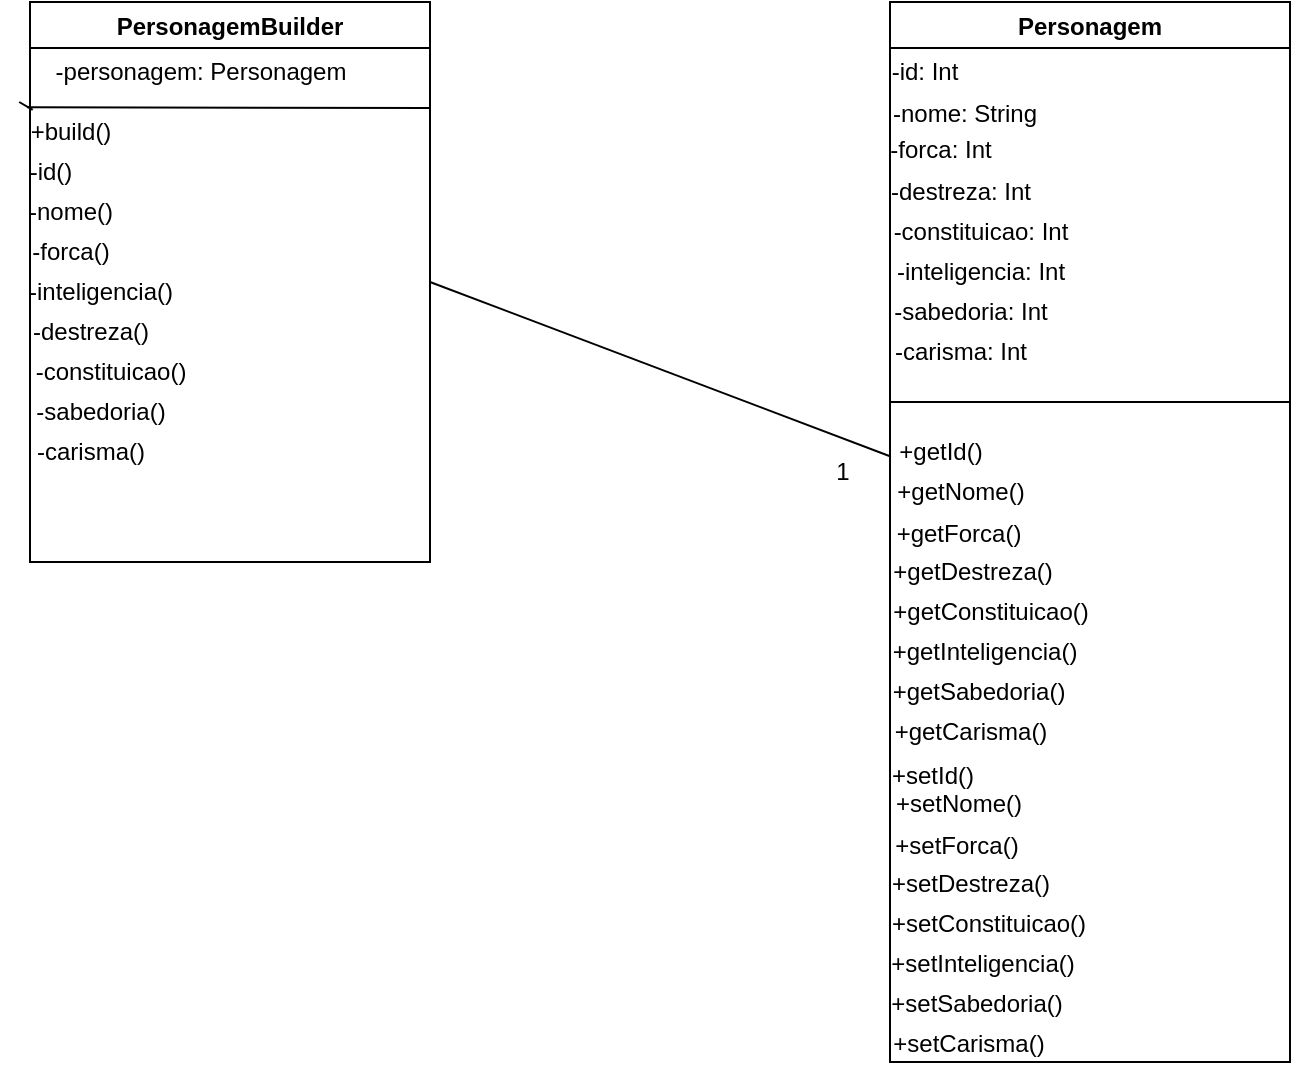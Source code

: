 <mxfile>
    <diagram id="JuBVkQanY2CeFXd4BMPf" name="Page-1">
        <mxGraphModel dx="850" dy="686" grid="1" gridSize="10" guides="1" tooltips="1" connect="1" arrows="1" fold="1" page="1" pageScale="1" pageWidth="850" pageHeight="1100" math="0" shadow="0">
            <root>
                <mxCell id="0"/>
                <mxCell id="1" parent="0"/>
                <mxCell id="2" value="PersonagemBuilder" style="swimlane;" vertex="1" parent="1">
                    <mxGeometry x="200" y="130" width="200" height="280" as="geometry"/>
                </mxCell>
                <mxCell id="3" value="-personagem: Personagem" style="text;html=1;align=center;verticalAlign=middle;resizable=0;points=[];autosize=1;strokeColor=none;fillColor=none;" vertex="1" parent="2">
                    <mxGeometry y="20" width="170" height="30" as="geometry"/>
                </mxCell>
                <mxCell id="7" value="-id()" style="text;html=1;align=center;verticalAlign=middle;resizable=0;points=[];autosize=1;strokeColor=none;fillColor=none;" vertex="1" parent="2">
                    <mxGeometry x="-10" y="70" width="40" height="30" as="geometry"/>
                </mxCell>
                <mxCell id="9" value="-nome()" style="text;html=1;align=center;verticalAlign=middle;resizable=0;points=[];autosize=1;strokeColor=none;fillColor=none;" vertex="1" parent="2">
                    <mxGeometry x="-15" y="90" width="70" height="30" as="geometry"/>
                </mxCell>
                <mxCell id="10" value="-forca()" style="text;html=1;align=center;verticalAlign=middle;resizable=0;points=[];autosize=1;strokeColor=none;fillColor=none;" vertex="1" parent="2">
                    <mxGeometry x="-10" y="110" width="60" height="30" as="geometry"/>
                </mxCell>
                <mxCell id="13" value="-destreza()" style="text;html=1;align=center;verticalAlign=middle;resizable=0;points=[];autosize=1;strokeColor=none;fillColor=none;" vertex="1" parent="2">
                    <mxGeometry x="-10" y="150" width="80" height="30" as="geometry"/>
                </mxCell>
                <mxCell id="14" value="-inteligencia()" style="text;html=1;align=center;verticalAlign=middle;resizable=0;points=[];autosize=1;strokeColor=none;fillColor=none;" vertex="1" parent="2">
                    <mxGeometry x="-15" y="130" width="100" height="30" as="geometry"/>
                </mxCell>
                <mxCell id="15" value="-constituicao()" style="text;html=1;align=center;verticalAlign=middle;resizable=0;points=[];autosize=1;strokeColor=none;fillColor=none;" vertex="1" parent="2">
                    <mxGeometry x="-10" y="170" width="100" height="30" as="geometry"/>
                </mxCell>
                <mxCell id="16" value="-sabedoria()" style="text;html=1;align=center;verticalAlign=middle;resizable=0;points=[];autosize=1;strokeColor=none;fillColor=none;" vertex="1" parent="2">
                    <mxGeometry x="-10" y="190" width="90" height="30" as="geometry"/>
                </mxCell>
                <mxCell id="17" value="-carisma()" style="text;html=1;align=center;verticalAlign=middle;resizable=0;points=[];autosize=1;strokeColor=none;fillColor=none;" vertex="1" parent="2">
                    <mxGeometry x="-10" y="210" width="80" height="30" as="geometry"/>
                </mxCell>
                <mxCell id="4" value="" style="endArrow=none;html=1;exitX=-0.008;exitY=1.086;exitDx=0;exitDy=0;exitPerimeter=0;startArrow=none;" edge="1" parent="1" source="3">
                    <mxGeometry width="50" height="50" relative="1" as="geometry">
                        <mxPoint x="290" y="240" as="sourcePoint"/>
                        <mxPoint x="400" y="183" as="targetPoint"/>
                    </mxGeometry>
                </mxCell>
                <mxCell id="5" value="+build()" style="text;html=1;align=center;verticalAlign=middle;resizable=0;points=[];autosize=1;strokeColor=none;fillColor=none;" vertex="1" parent="1">
                    <mxGeometry x="190" y="180" width="60" height="30" as="geometry"/>
                </mxCell>
                <mxCell id="18" value="" style="endArrow=none;html=1;exitX=0.008;exitY=1.133;exitDx=0;exitDy=0;exitPerimeter=0;" edge="1" parent="1" source="3" target="5">
                    <mxGeometry width="50" height="50" relative="1" as="geometry">
                        <mxPoint x="201.36" y="183.99" as="sourcePoint"/>
                        <mxPoint x="400" y="184" as="targetPoint"/>
                    </mxGeometry>
                </mxCell>
                <mxCell id="23" value="Personagem" style="swimlane;" vertex="1" parent="1">
                    <mxGeometry x="630" y="130" width="200" height="530" as="geometry"/>
                </mxCell>
                <mxCell id="24" value="-id: Int" style="text;html=1;align=center;verticalAlign=middle;resizable=0;points=[];autosize=1;strokeColor=none;fillColor=none;" vertex="1" parent="23">
                    <mxGeometry x="-13" y="20" width="60" height="30" as="geometry"/>
                </mxCell>
                <mxCell id="25" value="-nome: String" style="text;html=1;align=center;verticalAlign=middle;resizable=0;points=[];autosize=1;strokeColor=none;fillColor=none;" vertex="1" parent="23">
                    <mxGeometry x="-13" y="41" width="100" height="30" as="geometry"/>
                </mxCell>
                <mxCell id="26" value="-forca: Int" style="text;html=1;align=center;verticalAlign=middle;resizable=0;points=[];autosize=1;strokeColor=none;fillColor=none;" vertex="1" parent="23">
                    <mxGeometry x="-10" y="59" width="70" height="30" as="geometry"/>
                </mxCell>
                <mxCell id="29" value="-destreza: Int" style="text;html=1;align=center;verticalAlign=middle;resizable=0;points=[];autosize=1;strokeColor=none;fillColor=none;" vertex="1" parent="23">
                    <mxGeometry x="-10" y="80" width="90" height="30" as="geometry"/>
                </mxCell>
                <mxCell id="30" value="-constituicao: Int" style="text;html=1;align=center;verticalAlign=middle;resizable=0;points=[];autosize=1;strokeColor=none;fillColor=none;" vertex="1" parent="23">
                    <mxGeometry x="-10" y="100" width="110" height="30" as="geometry"/>
                </mxCell>
                <mxCell id="31" value="-inteligencia: Int" style="text;html=1;align=center;verticalAlign=middle;resizable=0;points=[];autosize=1;strokeColor=none;fillColor=none;" vertex="1" parent="23">
                    <mxGeometry x="-10" y="120" width="110" height="30" as="geometry"/>
                </mxCell>
                <mxCell id="32" value="-sabedoria: Int" style="text;html=1;align=center;verticalAlign=middle;resizable=0;points=[];autosize=1;strokeColor=none;fillColor=none;" vertex="1" parent="23">
                    <mxGeometry x="-10" y="140" width="100" height="30" as="geometry"/>
                </mxCell>
                <mxCell id="33" value="-carisma: Int" style="text;html=1;align=center;verticalAlign=middle;resizable=0;points=[];autosize=1;strokeColor=none;fillColor=none;" vertex="1" parent="23">
                    <mxGeometry x="-10" y="160" width="90" height="30" as="geometry"/>
                </mxCell>
                <mxCell id="35" value="+getId()" style="text;html=1;align=center;verticalAlign=middle;resizable=0;points=[];autosize=1;strokeColor=none;fillColor=none;" vertex="1" parent="23">
                    <mxGeometry x="-10" y="210" width="70" height="30" as="geometry"/>
                </mxCell>
                <mxCell id="36" value="+getNome()" style="text;html=1;align=center;verticalAlign=middle;resizable=0;points=[];autosize=1;strokeColor=none;fillColor=none;" vertex="1" parent="23">
                    <mxGeometry x="-10" y="230" width="90" height="30" as="geometry"/>
                </mxCell>
                <mxCell id="37" value="+getForca()" style="text;html=1;align=center;verticalAlign=middle;resizable=0;points=[];autosize=1;strokeColor=none;fillColor=none;" vertex="1" parent="23">
                    <mxGeometry x="-11" y="251" width="90" height="30" as="geometry"/>
                </mxCell>
                <mxCell id="38" value="+getDestreza()" style="text;html=1;align=center;verticalAlign=middle;resizable=0;points=[];autosize=1;strokeColor=none;fillColor=none;" vertex="1" parent="23">
                    <mxGeometry x="-9" y="270" width="100" height="30" as="geometry"/>
                </mxCell>
                <mxCell id="39" value="+getConstituicao()" style="text;html=1;align=center;verticalAlign=middle;resizable=0;points=[];autosize=1;strokeColor=none;fillColor=none;" vertex="1" parent="23">
                    <mxGeometry x="-10" y="290" width="120" height="30" as="geometry"/>
                </mxCell>
                <mxCell id="40" value="+getInteligencia()" style="text;html=1;align=center;verticalAlign=middle;resizable=0;points=[];autosize=1;strokeColor=none;fillColor=none;" vertex="1" parent="23">
                    <mxGeometry x="-13" y="310" width="120" height="30" as="geometry"/>
                </mxCell>
                <mxCell id="42" value="+getCarisma()" style="text;html=1;align=center;verticalAlign=middle;resizable=0;points=[];autosize=1;strokeColor=none;fillColor=none;" vertex="1" parent="23">
                    <mxGeometry x="-10" y="350" width="100" height="30" as="geometry"/>
                </mxCell>
                <mxCell id="41" value="+getSabedoria()" style="text;html=1;align=center;verticalAlign=middle;resizable=0;points=[];autosize=1;strokeColor=none;fillColor=none;" vertex="1" parent="23">
                    <mxGeometry x="-11" y="330" width="110" height="30" as="geometry"/>
                </mxCell>
                <mxCell id="34" value="" style="endArrow=none;html=1;" edge="1" parent="1">
                    <mxGeometry width="50" height="50" relative="1" as="geometry">
                        <mxPoint x="630" y="330" as="sourcePoint"/>
                        <mxPoint x="830" y="330" as="targetPoint"/>
                    </mxGeometry>
                </mxCell>
                <mxCell id="43" value="+setId()" style="text;html=1;align=center;verticalAlign=middle;resizable=0;points=[];autosize=1;strokeColor=none;fillColor=none;" vertex="1" parent="1">
                    <mxGeometry x="621" y="502" width="60" height="30" as="geometry"/>
                </mxCell>
                <mxCell id="44" value="+setNome()" style="text;html=1;align=center;verticalAlign=middle;resizable=0;points=[];autosize=1;strokeColor=none;fillColor=none;" vertex="1" parent="1">
                    <mxGeometry x="619" y="516" width="90" height="30" as="geometry"/>
                </mxCell>
                <mxCell id="45" value="+setForca()" style="text;html=1;align=center;verticalAlign=middle;resizable=0;points=[];autosize=1;strokeColor=none;fillColor=none;" vertex="1" parent="1">
                    <mxGeometry x="618" y="537" width="90" height="30" as="geometry"/>
                </mxCell>
                <mxCell id="46" value="+setDestreza()" style="text;html=1;align=center;verticalAlign=middle;resizable=0;points=[];autosize=1;strokeColor=none;fillColor=none;" vertex="1" parent="1">
                    <mxGeometry x="620" y="556" width="100" height="30" as="geometry"/>
                </mxCell>
                <mxCell id="47" value="+setConstituicao()" style="text;html=1;align=center;verticalAlign=middle;resizable=0;points=[];autosize=1;strokeColor=none;fillColor=none;" vertex="1" parent="1">
                    <mxGeometry x="619" y="576" width="120" height="30" as="geometry"/>
                </mxCell>
                <mxCell id="48" value="+setInteligencia()" style="text;html=1;align=center;verticalAlign=middle;resizable=0;points=[];autosize=1;strokeColor=none;fillColor=none;" vertex="1" parent="1">
                    <mxGeometry x="616" y="596" width="120" height="30" as="geometry"/>
                </mxCell>
                <mxCell id="49" value="+setCarisma()" style="text;html=1;align=center;verticalAlign=middle;resizable=0;points=[];autosize=1;strokeColor=none;fillColor=none;" vertex="1" parent="1">
                    <mxGeometry x="619" y="636" width="100" height="30" as="geometry"/>
                </mxCell>
                <mxCell id="50" value="+setSabedoria()" style="text;html=1;align=center;verticalAlign=middle;resizable=0;points=[];autosize=1;strokeColor=none;fillColor=none;" vertex="1" parent="1">
                    <mxGeometry x="618" y="616" width="110" height="30" as="geometry"/>
                </mxCell>
                <mxCell id="53" value="" style="endArrow=none;html=1;exitX=1;exitY=0.5;exitDx=0;exitDy=0;" edge="1" parent="1" source="2" target="23">
                    <mxGeometry width="50" height="50" relative="1" as="geometry">
                        <mxPoint x="510" y="360" as="sourcePoint"/>
                        <mxPoint x="580" y="370" as="targetPoint"/>
                    </mxGeometry>
                </mxCell>
                <mxCell id="54" value="1" style="text;html=1;align=center;verticalAlign=middle;resizable=0;points=[];autosize=1;strokeColor=none;fillColor=none;" vertex="1" parent="1">
                    <mxGeometry x="591" y="350" width="30" height="30" as="geometry"/>
                </mxCell>
            </root>
        </mxGraphModel>
    </diagram>
</mxfile>